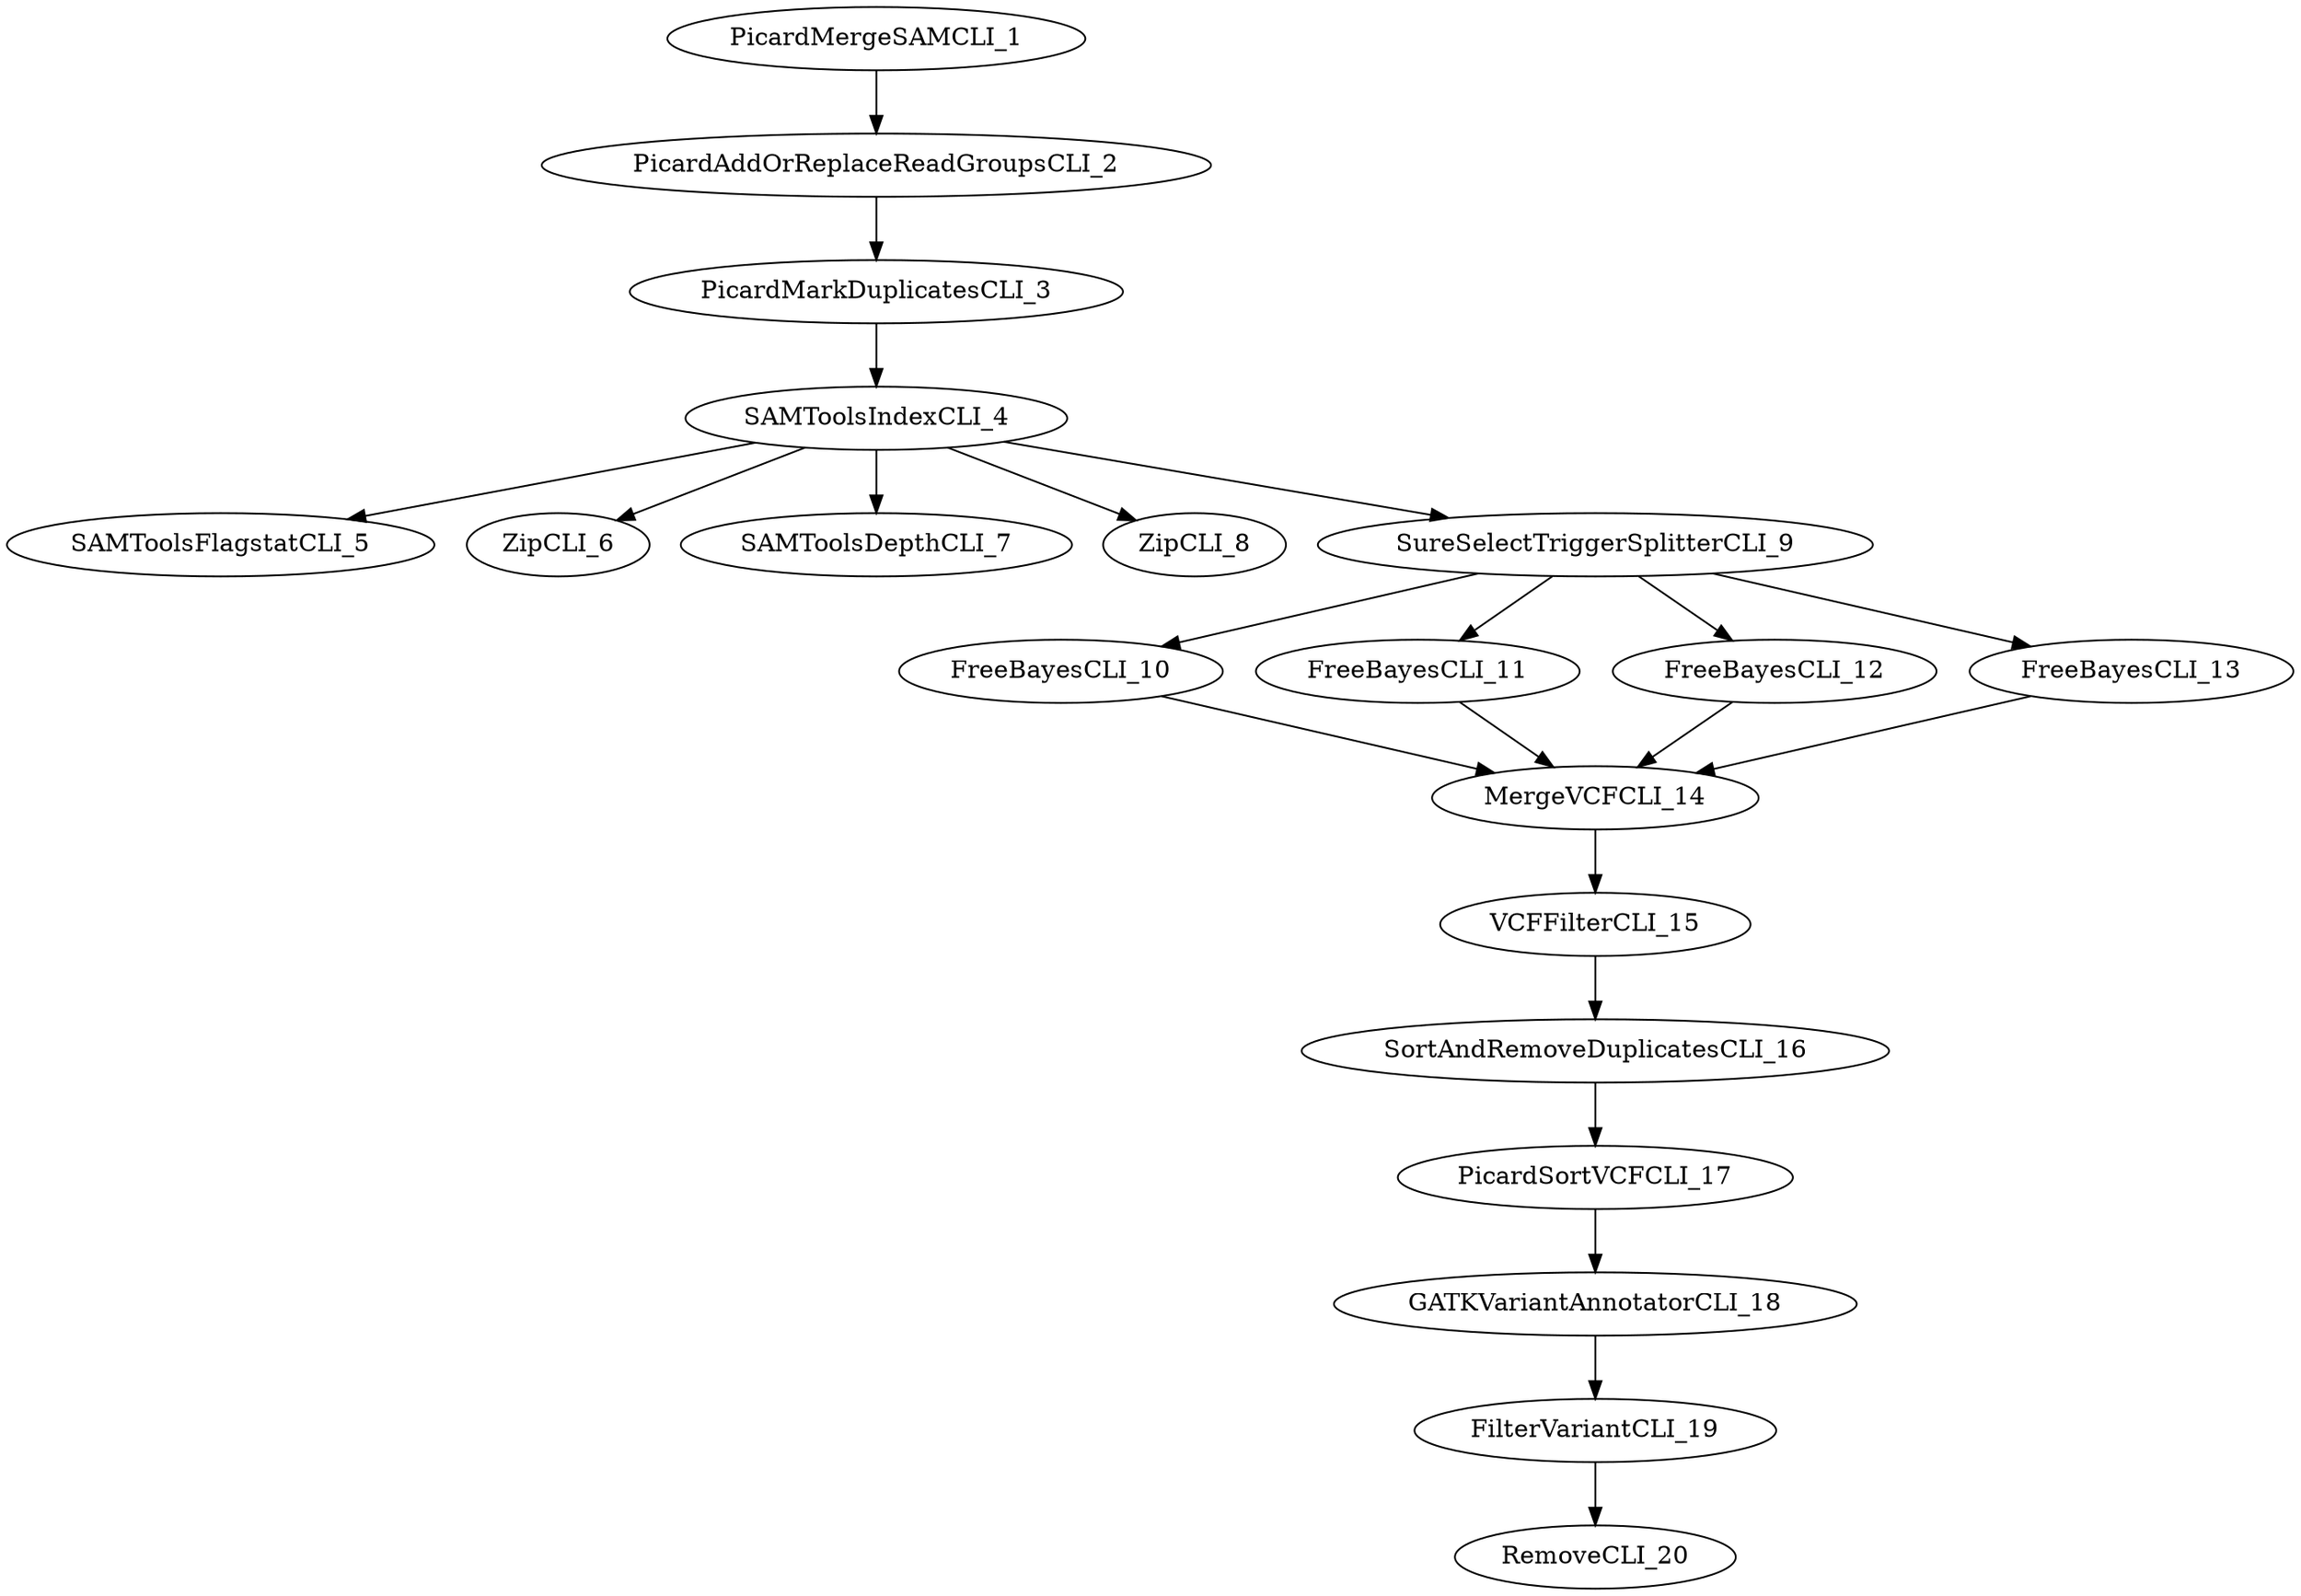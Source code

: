 digraph G {
  PicardMergeSAMCLI_1 [ label="PicardMergeSAMCLI_1" ];
  PicardAddOrReplaceReadGroupsCLI_2 [ label="PicardAddOrReplaceReadGroupsCLI_2" ];
  PicardMarkDuplicatesCLI_3 [ label="PicardMarkDuplicatesCLI_3" ];
  SAMToolsIndexCLI_4 [ label="SAMToolsIndexCLI_4" ];
  SAMToolsFlagstatCLI_5 [ label="SAMToolsFlagstatCLI_5" ];
  ZipCLI_6 [ label="ZipCLI_6" ];
  SAMToolsDepthCLI_7 [ label="SAMToolsDepthCLI_7" ];
  ZipCLI_8 [ label="ZipCLI_8" ];
  SureSelectTriggerSplitterCLI_9 [ label="SureSelectTriggerSplitterCLI_9" ];
  FreeBayesCLI_10 [ label="FreeBayesCLI_10" ];
  FreeBayesCLI_11 [ label="FreeBayesCLI_11" ];
  FreeBayesCLI_12 [ label="FreeBayesCLI_12" ];
  FreeBayesCLI_13 [ label="FreeBayesCLI_13" ];
  MergeVCFCLI_14 [ label="MergeVCFCLI_14" ];
  VCFFilterCLI_15 [ label="VCFFilterCLI_15" ];
  SortAndRemoveDuplicatesCLI_16 [ label="SortAndRemoveDuplicatesCLI_16" ];
  PicardSortVCFCLI_17 [ label="PicardSortVCFCLI_17" ];
  GATKVariantAnnotatorCLI_18 [ label="GATKVariantAnnotatorCLI_18" ];
  FilterVariantCLI_19 [ label="FilterVariantCLI_19" ];
  RemoveCLI_20 [ label="RemoveCLI_20" ];
  PicardMergeSAMCLI_1 -> PicardAddOrReplaceReadGroupsCLI_2;
  PicardAddOrReplaceReadGroupsCLI_2 -> PicardMarkDuplicatesCLI_3;
  PicardMarkDuplicatesCLI_3 -> SAMToolsIndexCLI_4;
  SAMToolsIndexCLI_4 -> SAMToolsFlagstatCLI_5;
  SAMToolsIndexCLI_4 -> ZipCLI_6;
  SAMToolsIndexCLI_4 -> SAMToolsDepthCLI_7;
  SAMToolsIndexCLI_4 -> ZipCLI_8;
  SAMToolsIndexCLI_4 -> SureSelectTriggerSplitterCLI_9;
  SureSelectTriggerSplitterCLI_9 -> FreeBayesCLI_10;
  SureSelectTriggerSplitterCLI_9 -> FreeBayesCLI_11;
  SureSelectTriggerSplitterCLI_9 -> FreeBayesCLI_12;
  SureSelectTriggerSplitterCLI_9 -> FreeBayesCLI_13;
  FreeBayesCLI_10 -> MergeVCFCLI_14;
  FreeBayesCLI_11 -> MergeVCFCLI_14;
  FreeBayesCLI_12 -> MergeVCFCLI_14;
  FreeBayesCLI_13 -> MergeVCFCLI_14;
  MergeVCFCLI_14 -> VCFFilterCLI_15;
  VCFFilterCLI_15 -> SortAndRemoveDuplicatesCLI_16;
  SortAndRemoveDuplicatesCLI_16 -> PicardSortVCFCLI_17;
  PicardSortVCFCLI_17 -> GATKVariantAnnotatorCLI_18;
  GATKVariantAnnotatorCLI_18 -> FilterVariantCLI_19;
  FilterVariantCLI_19 -> RemoveCLI_20;
}
